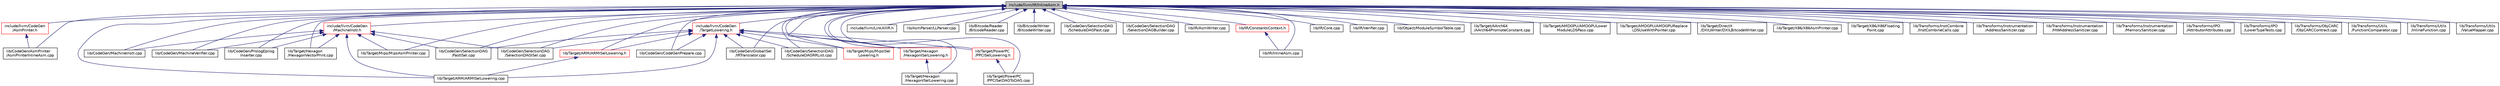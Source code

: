 digraph "include/llvm/IR/InlineAsm.h"
{
 // LATEX_PDF_SIZE
  bgcolor="transparent";
  edge [fontname="Helvetica",fontsize="10",labelfontname="Helvetica",labelfontsize="10"];
  node [fontname="Helvetica",fontsize="10",shape=record];
  Node1 [label="include/llvm/IR/InlineAsm.h",height=0.2,width=0.4,color="black", fillcolor="grey75", style="filled", fontcolor="black",tooltip=" "];
  Node1 -> Node2 [dir="back",color="midnightblue",fontsize="10",style="solid",fontname="Helvetica"];
  Node2 [label="include/llvm/CodeGen\l/AsmPrinter.h",height=0.2,width=0.4,color="red",URL="$AsmPrinter_8h.html",tooltip=" "];
  Node2 -> Node28 [dir="back",color="midnightblue",fontsize="10",style="solid",fontname="Helvetica"];
  Node28 [label="lib/CodeGen/AsmPrinter\l/AsmPrinterInlineAsm.cpp",height=0.2,width=0.4,color="black",URL="$AsmPrinterInlineAsm_8cpp.html",tooltip=" "];
  Node1 -> Node102 [dir="back",color="midnightblue",fontsize="10",style="solid",fontname="Helvetica"];
  Node102 [label="include/llvm/CodeGen\l/MachineInstr.h",height=0.2,width=0.4,color="red",URL="$MachineInstr_8h.html",tooltip=" "];
  Node102 -> Node717 [dir="back",color="midnightblue",fontsize="10",style="solid",fontname="Helvetica"];
  Node717 [label="lib/CodeGen/MachineInstr.cpp",height=0.2,width=0.4,color="black",URL="$MachineInstr_8cpp.html",tooltip=" "];
  Node102 -> Node132 [dir="back",color="midnightblue",fontsize="10",style="solid",fontname="Helvetica"];
  Node132 [label="lib/CodeGen/MachineVerifier.cpp",height=0.2,width=0.4,color="black",URL="$MachineVerifier_8cpp.html",tooltip=" "];
  Node102 -> Node449 [dir="back",color="midnightblue",fontsize="10",style="solid",fontname="Helvetica"];
  Node449 [label="lib/CodeGen/PrologEpilog\lInserter.cpp",height=0.2,width=0.4,color="black",URL="$PrologEpilogInserter_8cpp.html",tooltip=" "];
  Node102 -> Node176 [dir="back",color="midnightblue",fontsize="10",style="solid",fontname="Helvetica"];
  Node176 [label="lib/CodeGen/SelectionDAG\l/FastISel.cpp",height=0.2,width=0.4,color="black",URL="$FastISel_8cpp.html",tooltip=" "];
  Node102 -> Node160 [dir="back",color="midnightblue",fontsize="10",style="solid",fontname="Helvetica"];
  Node160 [label="lib/CodeGen/SelectionDAG\l/SelectionDAGISel.cpp",height=0.2,width=0.4,color="black",URL="$SelectionDAGISel_8cpp.html",tooltip=" "];
  Node102 -> Node532 [dir="back",color="midnightblue",fontsize="10",style="solid",fontname="Helvetica"];
  Node532 [label="lib/Target/ARM/ARMISelLowering.cpp",height=0.2,width=0.4,color="black",URL="$ARMISelLowering_8cpp.html",tooltip=" "];
  Node102 -> Node890 [dir="back",color="midnightblue",fontsize="10",style="solid",fontname="Helvetica"];
  Node890 [label="lib/Target/Hexagon\l/HexagonVectorPrint.cpp",height=0.2,width=0.4,color="black",URL="$HexagonVectorPrint_8cpp.html",tooltip=" "];
  Node102 -> Node76 [dir="back",color="midnightblue",fontsize="10",style="solid",fontname="Helvetica"];
  Node76 [label="lib/Target/Mips/MipsAsmPrinter.cpp",height=0.2,width=0.4,color="black",URL="$MipsAsmPrinter_8cpp.html",tooltip=" "];
  Node1 -> Node1166 [dir="back",color="midnightblue",fontsize="10",style="solid",fontname="Helvetica"];
  Node1166 [label="include/llvm/CodeGen\l/TargetLowering.h",height=0.2,width=0.4,color="red",URL="$TargetLowering_8h.html",tooltip=" "];
  Node1166 -> Node1184 [dir="back",color="midnightblue",fontsize="10",style="solid",fontname="Helvetica"];
  Node1184 [label="lib/CodeGen/CodeGenPrepare.cpp",height=0.2,width=0.4,color="black",URL="$CodeGenPrepare_8cpp.html",tooltip=" "];
  Node1166 -> Node147 [dir="back",color="midnightblue",fontsize="10",style="solid",fontname="Helvetica"];
  Node147 [label="lib/CodeGen/GlobalISel\l/IRTranslator.cpp",height=0.2,width=0.4,color="black",URL="$IRTranslator_8cpp.html",tooltip=" "];
  Node1166 -> Node176 [dir="back",color="midnightblue",fontsize="10",style="solid",fontname="Helvetica"];
  Node1166 -> Node665 [dir="back",color="midnightblue",fontsize="10",style="solid",fontname="Helvetica"];
  Node665 [label="lib/CodeGen/SelectionDAG\l/ScheduleDAGRRList.cpp",height=0.2,width=0.4,color="black",URL="$ScheduleDAGRRList_8cpp.html",tooltip=" "];
  Node1166 -> Node160 [dir="back",color="midnightblue",fontsize="10",style="solid",fontname="Helvetica"];
  Node1166 -> Node1212 [dir="back",color="midnightblue",fontsize="10",style="solid",fontname="Helvetica"];
  Node1212 [label="lib/Target/ARM/ARMISelLowering.h",height=0.2,width=0.4,color="red",URL="$ARMISelLowering_8h.html",tooltip=" "];
  Node1212 -> Node532 [dir="back",color="midnightblue",fontsize="10",style="solid",fontname="Helvetica"];
  Node1166 -> Node532 [dir="back",color="midnightblue",fontsize="10",style="solid",fontname="Helvetica"];
  Node1166 -> Node1217 [dir="back",color="midnightblue",fontsize="10",style="solid",fontname="Helvetica"];
  Node1217 [label="lib/Target/Hexagon\l/HexagonISelLowering.h",height=0.2,width=0.4,color="red",URL="$HexagonISelLowering_8h.html",tooltip=" "];
  Node1217 -> Node881 [dir="back",color="midnightblue",fontsize="10",style="solid",fontname="Helvetica"];
  Node881 [label="lib/Target/Hexagon\l/HexagonISelLowering.cpp",height=0.2,width=0.4,color="black",URL="$HexagonISelLowering_8cpp.html",tooltip=" "];
  Node1166 -> Node1221 [dir="back",color="midnightblue",fontsize="10",style="solid",fontname="Helvetica"];
  Node1221 [label="lib/Target/Mips/MipsISel\lLowering.h",height=0.2,width=0.4,color="red",URL="$MipsISelLowering_8h.html",tooltip=" "];
  Node1166 -> Node956 [dir="back",color="midnightblue",fontsize="10",style="solid",fontname="Helvetica"];
  Node956 [label="lib/Target/PowerPC\l/PPCISelLowering.h",height=0.2,width=0.4,color="red",URL="$PPCISelLowering_8h.html",tooltip=" "];
  Node956 -> Node194 [dir="back",color="midnightblue",fontsize="10",style="solid",fontname="Helvetica"];
  Node194 [label="lib/Target/PowerPC\l/PPCISelDAGToDAG.cpp",height=0.2,width=0.4,color="black",URL="$PPCISelDAGToDAG_8cpp.html",tooltip=" "];
  Node1 -> Node1375 [dir="back",color="midnightblue",fontsize="10",style="solid",fontname="Helvetica"];
  Node1375 [label="include/llvm/LinkAllIR.h",height=0.2,width=0.4,color="black",URL="$LinkAllIR_8h.html",tooltip=" "];
  Node1 -> Node1376 [dir="back",color="midnightblue",fontsize="10",style="solid",fontname="Helvetica"];
  Node1376 [label="lib/AsmParser/LLParser.cpp",height=0.2,width=0.4,color="black",URL="$LLParser_8cpp.html",tooltip=" "];
  Node1 -> Node1377 [dir="back",color="midnightblue",fontsize="10",style="solid",fontname="Helvetica"];
  Node1377 [label="lib/Bitcode/Reader\l/BitcodeReader.cpp",height=0.2,width=0.4,color="black",URL="$BitcodeReader_8cpp.html",tooltip=" "];
  Node1 -> Node1378 [dir="back",color="midnightblue",fontsize="10",style="solid",fontname="Helvetica"];
  Node1378 [label="lib/Bitcode/Writer\l/BitcodeWriter.cpp",height=0.2,width=0.4,color="black",URL="$BitcodeWriter_8cpp.html",tooltip=" "];
  Node1 -> Node28 [dir="back",color="midnightblue",fontsize="10",style="solid",fontname="Helvetica"];
  Node1 -> Node1184 [dir="back",color="midnightblue",fontsize="10",style="solid",fontname="Helvetica"];
  Node1 -> Node147 [dir="back",color="midnightblue",fontsize="10",style="solid",fontname="Helvetica"];
  Node1 -> Node717 [dir="back",color="midnightblue",fontsize="10",style="solid",fontname="Helvetica"];
  Node1 -> Node132 [dir="back",color="midnightblue",fontsize="10",style="solid",fontname="Helvetica"];
  Node1 -> Node449 [dir="back",color="midnightblue",fontsize="10",style="solid",fontname="Helvetica"];
  Node1 -> Node176 [dir="back",color="midnightblue",fontsize="10",style="solid",fontname="Helvetica"];
  Node1 -> Node664 [dir="back",color="midnightblue",fontsize="10",style="solid",fontname="Helvetica"];
  Node664 [label="lib/CodeGen/SelectionDAG\l/ScheduleDAGFast.cpp",height=0.2,width=0.4,color="black",URL="$ScheduleDAGFast_8cpp.html",tooltip=" "];
  Node1 -> Node665 [dir="back",color="midnightblue",fontsize="10",style="solid",fontname="Helvetica"];
  Node1 -> Node159 [dir="back",color="midnightblue",fontsize="10",style="solid",fontname="Helvetica"];
  Node159 [label="lib/CodeGen/SelectionDAG\l/SelectionDAGBuilder.cpp",height=0.2,width=0.4,color="black",URL="$SelectionDAGBuilder_8cpp.html",tooltip=" "];
  Node1 -> Node160 [dir="back",color="midnightblue",fontsize="10",style="solid",fontname="Helvetica"];
  Node1 -> Node1379 [dir="back",color="midnightblue",fontsize="10",style="solid",fontname="Helvetica"];
  Node1379 [label="lib/IR/AsmWriter.cpp",height=0.2,width=0.4,color="black",URL="$AsmWriter_8cpp.html",tooltip=" "];
  Node1 -> Node1380 [dir="back",color="midnightblue",fontsize="10",style="solid",fontname="Helvetica"];
  Node1380 [label="lib/IR/ConstantsContext.h",height=0.2,width=0.4,color="red",URL="$ConstantsContext_8h.html",tooltip=" "];
  Node1380 -> Node1388 [dir="back",color="midnightblue",fontsize="10",style="solid",fontname="Helvetica"];
  Node1388 [label="lib/IR/InlineAsm.cpp",height=0.2,width=0.4,color="black",URL="$InlineAsm_8cpp.html",tooltip=" "];
  Node1 -> Node1397 [dir="back",color="midnightblue",fontsize="10",style="solid",fontname="Helvetica"];
  Node1397 [label="lib/IR/Core.cpp",height=0.2,width=0.4,color="black",URL="$IR_2Core_8cpp.html",tooltip=" "];
  Node1 -> Node1388 [dir="back",color="midnightblue",fontsize="10",style="solid",fontname="Helvetica"];
  Node1 -> Node1398 [dir="back",color="midnightblue",fontsize="10",style="solid",fontname="Helvetica"];
  Node1398 [label="lib/IR/Verifier.cpp",height=0.2,width=0.4,color="black",URL="$Verifier_8cpp.html",tooltip=" "];
  Node1 -> Node1399 [dir="back",color="midnightblue",fontsize="10",style="solid",fontname="Helvetica"];
  Node1399 [label="lib/Object/ModuleSymbolTable.cpp",height=0.2,width=0.4,color="black",URL="$ModuleSymbolTable_8cpp.html",tooltip=" "];
  Node1 -> Node1400 [dir="back",color="midnightblue",fontsize="10",style="solid",fontname="Helvetica"];
  Node1400 [label="lib/Target/AArch64\l/AArch64PromoteConstant.cpp",height=0.2,width=0.4,color="black",URL="$AArch64PromoteConstant_8cpp.html",tooltip=" "];
  Node1 -> Node1401 [dir="back",color="midnightblue",fontsize="10",style="solid",fontname="Helvetica"];
  Node1401 [label="lib/Target/AMDGPU/AMDGPULower\lModuleLDSPass.cpp",height=0.2,width=0.4,color="black",URL="$AMDGPULowerModuleLDSPass_8cpp.html",tooltip=" "];
  Node1 -> Node771 [dir="back",color="midnightblue",fontsize="10",style="solid",fontname="Helvetica"];
  Node771 [label="lib/Target/AMDGPU/AMDGPUReplace\lLDSUseWithPointer.cpp",height=0.2,width=0.4,color="black",URL="$AMDGPUReplaceLDSUseWithPointer_8cpp.html",tooltip=" "];
  Node1 -> Node1212 [dir="back",color="midnightblue",fontsize="10",style="solid",fontname="Helvetica"];
  Node1 -> Node532 [dir="back",color="midnightblue",fontsize="10",style="solid",fontname="Helvetica"];
  Node1 -> Node1402 [dir="back",color="midnightblue",fontsize="10",style="solid",fontname="Helvetica"];
  Node1402 [label="lib/Target/DirectX\l/DXILWriter/DXILBitcodeWriter.cpp",height=0.2,width=0.4,color="black",URL="$DXILBitcodeWriter_8cpp.html",tooltip=" "];
  Node1 -> Node1217 [dir="back",color="midnightblue",fontsize="10",style="solid",fontname="Helvetica"];
  Node1 -> Node881 [dir="back",color="midnightblue",fontsize="10",style="solid",fontname="Helvetica"];
  Node1 -> Node890 [dir="back",color="midnightblue",fontsize="10",style="solid",fontname="Helvetica"];
  Node1 -> Node1221 [dir="back",color="midnightblue",fontsize="10",style="solid",fontname="Helvetica"];
  Node1 -> Node76 [dir="back",color="midnightblue",fontsize="10",style="solid",fontname="Helvetica"];
  Node1 -> Node956 [dir="back",color="midnightblue",fontsize="10",style="solid",fontname="Helvetica"];
  Node1 -> Node194 [dir="back",color="midnightblue",fontsize="10",style="solid",fontname="Helvetica"];
  Node1 -> Node98 [dir="back",color="midnightblue",fontsize="10",style="solid",fontname="Helvetica"];
  Node98 [label="lib/Target/X86/X86AsmPrinter.cpp",height=0.2,width=0.4,color="black",URL="$X86AsmPrinter_8cpp.html",tooltip=" "];
  Node1 -> Node388 [dir="back",color="midnightblue",fontsize="10",style="solid",fontname="Helvetica"];
  Node388 [label="lib/Target/X86/X86Floating\lPoint.cpp",height=0.2,width=0.4,color="black",URL="$X86FloatingPoint_8cpp.html",tooltip=" "];
  Node1 -> Node1403 [dir="back",color="midnightblue",fontsize="10",style="solid",fontname="Helvetica"];
  Node1403 [label="lib/Transforms/InstCombine\l/InstCombineCalls.cpp",height=0.2,width=0.4,color="black",URL="$InstCombineCalls_8cpp.html",tooltip=" "];
  Node1 -> Node1404 [dir="back",color="midnightblue",fontsize="10",style="solid",fontname="Helvetica"];
  Node1404 [label="lib/Transforms/Instrumentation\l/AddressSanitizer.cpp",height=0.2,width=0.4,color="black",URL="$AddressSanitizer_8cpp.html",tooltip=" "];
  Node1 -> Node1405 [dir="back",color="midnightblue",fontsize="10",style="solid",fontname="Helvetica"];
  Node1405 [label="lib/Transforms/Instrumentation\l/HWAddressSanitizer.cpp",height=0.2,width=0.4,color="black",URL="$HWAddressSanitizer_8cpp.html",tooltip=" "];
  Node1 -> Node1406 [dir="back",color="midnightblue",fontsize="10",style="solid",fontname="Helvetica"];
  Node1406 [label="lib/Transforms/Instrumentation\l/MemorySanitizer.cpp",height=0.2,width=0.4,color="black",URL="$MemorySanitizer_8cpp.html",tooltip=" "];
  Node1 -> Node1407 [dir="back",color="midnightblue",fontsize="10",style="solid",fontname="Helvetica"];
  Node1407 [label="lib/Transforms/IPO\l/AttributorAttributes.cpp",height=0.2,width=0.4,color="black",URL="$AttributorAttributes_8cpp.html",tooltip=" "];
  Node1 -> Node1408 [dir="back",color="midnightblue",fontsize="10",style="solid",fontname="Helvetica"];
  Node1408 [label="lib/Transforms/IPO\l/LowerTypeTests.cpp",height=0.2,width=0.4,color="black",URL="$LowerTypeTests_8cpp.html",tooltip=" "];
  Node1 -> Node1409 [dir="back",color="midnightblue",fontsize="10",style="solid",fontname="Helvetica"];
  Node1409 [label="lib/Transforms/ObjCARC\l/ObjCARCContract.cpp",height=0.2,width=0.4,color="black",URL="$ObjCARCContract_8cpp.html",tooltip=" "];
  Node1 -> Node1410 [dir="back",color="midnightblue",fontsize="10",style="solid",fontname="Helvetica"];
  Node1410 [label="lib/Transforms/Utils\l/FunctionComparator.cpp",height=0.2,width=0.4,color="black",URL="$FunctionComparator_8cpp.html",tooltip=" "];
  Node1 -> Node1411 [dir="back",color="midnightblue",fontsize="10",style="solid",fontname="Helvetica"];
  Node1411 [label="lib/Transforms/Utils\l/InlineFunction.cpp",height=0.2,width=0.4,color="black",URL="$InlineFunction_8cpp.html",tooltip=" "];
  Node1 -> Node1412 [dir="back",color="midnightblue",fontsize="10",style="solid",fontname="Helvetica"];
  Node1412 [label="lib/Transforms/Utils\l/ValueMapper.cpp",height=0.2,width=0.4,color="black",URL="$ValueMapper_8cpp.html",tooltip=" "];
}
